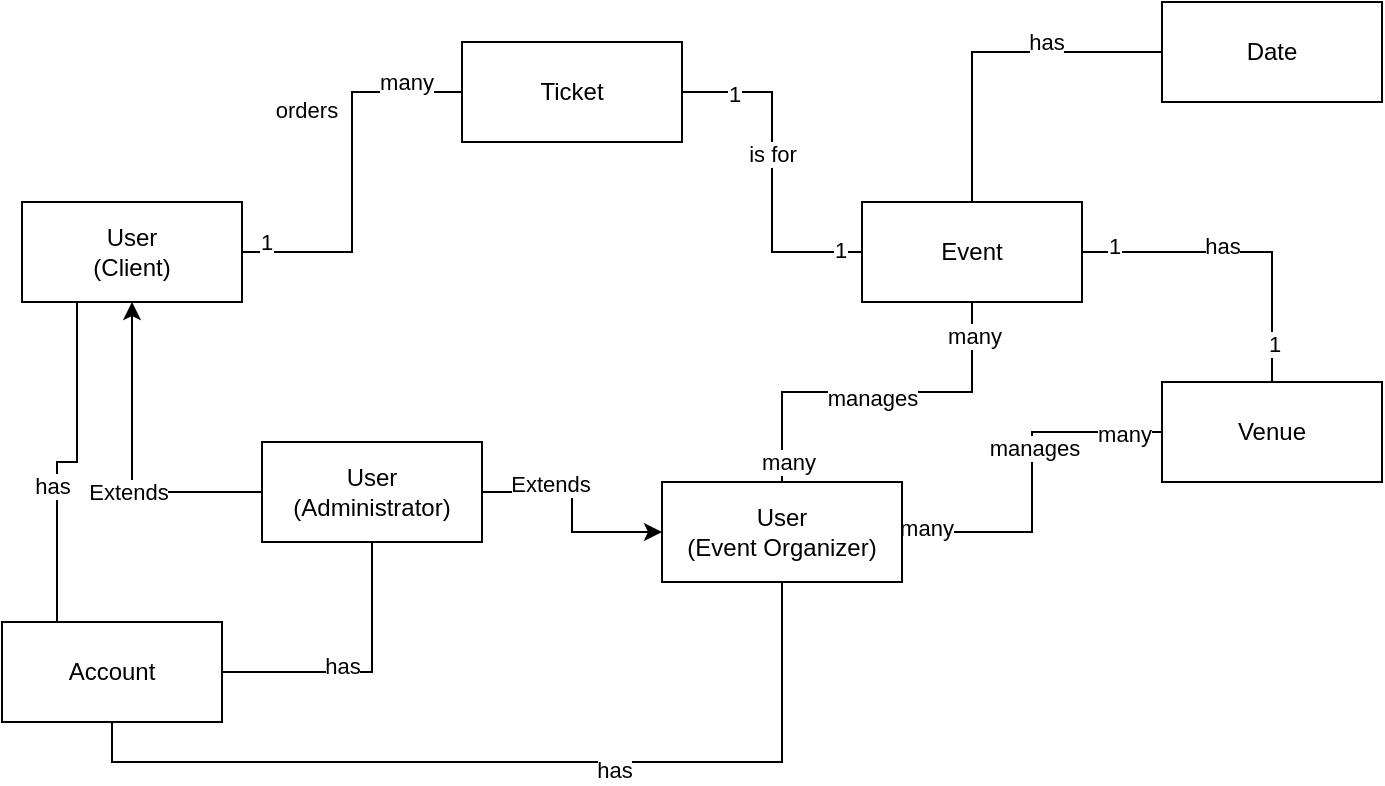 <mxfile version="24.0.4" type="device">
  <diagram name="Page-1" id="86QQj-8RbSnrJ6tLy4q_">
    <mxGraphModel dx="1050" dy="717" grid="1" gridSize="10" guides="1" tooltips="1" connect="1" arrows="1" fold="1" page="1" pageScale="1" pageWidth="850" pageHeight="1100" math="0" shadow="0">
      <root>
        <mxCell id="0" />
        <mxCell id="1" parent="0" />
        <mxCell id="Uep17dG8J3XjRNTFGQ3e-12" style="edgeStyle=orthogonalEdgeStyle;rounded=0;orthogonalLoop=1;jettySize=auto;html=1;exitX=1;exitY=0.5;exitDx=0;exitDy=0;entryX=0;entryY=0.5;entryDx=0;entryDy=0;" edge="1" parent="1" source="YIQpyCO1ragOjpF6VbHP-2" target="YIQpyCO1ragOjpF6VbHP-3">
          <mxGeometry relative="1" as="geometry" />
        </mxCell>
        <mxCell id="Uep17dG8J3XjRNTFGQ3e-13" value="Extends" style="edgeLabel;html=1;align=center;verticalAlign=middle;resizable=0;points=[];" vertex="1" connectable="0" parent="Uep17dG8J3XjRNTFGQ3e-12">
          <mxGeometry x="-0.382" y="4" relative="1" as="geometry">
            <mxPoint as="offset" />
          </mxGeometry>
        </mxCell>
        <mxCell id="YIQpyCO1ragOjpF6VbHP-2" value="User&lt;div&gt;(Administrator)&lt;/div&gt;" style="html=1;whiteSpace=wrap;" parent="1" vertex="1">
          <mxGeometry x="240" y="430" width="110" height="50" as="geometry" />
        </mxCell>
        <mxCell id="Uep17dG8J3XjRNTFGQ3e-14" style="edgeStyle=orthogonalEdgeStyle;rounded=0;orthogonalLoop=1;jettySize=auto;html=1;exitX=0.5;exitY=1;exitDx=0;exitDy=0;entryX=0.5;entryY=1;entryDx=0;entryDy=0;endArrow=none;endFill=0;" edge="1" parent="1" source="YIQpyCO1ragOjpF6VbHP-3" target="Uep17dG8J3XjRNTFGQ3e-3">
          <mxGeometry relative="1" as="geometry" />
        </mxCell>
        <mxCell id="Uep17dG8J3XjRNTFGQ3e-15" value="has" style="edgeLabel;html=1;align=center;verticalAlign=middle;resizable=0;points=[];" vertex="1" connectable="0" parent="Uep17dG8J3XjRNTFGQ3e-14">
          <mxGeometry x="-0.218" y="4" relative="1" as="geometry">
            <mxPoint as="offset" />
          </mxGeometry>
        </mxCell>
        <mxCell id="Uep17dG8J3XjRNTFGQ3e-21" style="edgeStyle=orthogonalEdgeStyle;rounded=0;orthogonalLoop=1;jettySize=auto;html=1;exitX=0.5;exitY=0;exitDx=0;exitDy=0;entryX=0.5;entryY=1;entryDx=0;entryDy=0;endArrow=none;endFill=0;" edge="1" parent="1" source="YIQpyCO1ragOjpF6VbHP-3" target="vZO_tcviTbN6Cdgc4Z3F-1">
          <mxGeometry relative="1" as="geometry" />
        </mxCell>
        <mxCell id="Uep17dG8J3XjRNTFGQ3e-36" value="manages" style="edgeLabel;html=1;align=center;verticalAlign=middle;resizable=0;points=[];" vertex="1" connectable="0" parent="Uep17dG8J3XjRNTFGQ3e-21">
          <mxGeometry x="-0.031" y="-3" relative="1" as="geometry">
            <mxPoint as="offset" />
          </mxGeometry>
        </mxCell>
        <mxCell id="Uep17dG8J3XjRNTFGQ3e-37" value="many" style="edgeLabel;html=1;align=center;verticalAlign=middle;resizable=0;points=[];" vertex="1" connectable="0" parent="Uep17dG8J3XjRNTFGQ3e-21">
          <mxGeometry x="-0.888" y="-3" relative="1" as="geometry">
            <mxPoint as="offset" />
          </mxGeometry>
        </mxCell>
        <mxCell id="Uep17dG8J3XjRNTFGQ3e-38" value="many" style="edgeLabel;html=1;align=center;verticalAlign=middle;resizable=0;points=[];" vertex="1" connectable="0" parent="Uep17dG8J3XjRNTFGQ3e-21">
          <mxGeometry x="0.823" y="-1" relative="1" as="geometry">
            <mxPoint as="offset" />
          </mxGeometry>
        </mxCell>
        <mxCell id="Uep17dG8J3XjRNTFGQ3e-22" style="edgeStyle=orthogonalEdgeStyle;rounded=0;orthogonalLoop=1;jettySize=auto;html=1;exitX=1;exitY=0.5;exitDx=0;exitDy=0;entryX=0;entryY=0.5;entryDx=0;entryDy=0;endArrow=none;endFill=0;" edge="1" parent="1" source="YIQpyCO1ragOjpF6VbHP-3" target="Uep17dG8J3XjRNTFGQ3e-1">
          <mxGeometry relative="1" as="geometry" />
        </mxCell>
        <mxCell id="Uep17dG8J3XjRNTFGQ3e-39" value="many" style="edgeLabel;html=1;align=center;verticalAlign=middle;resizable=0;points=[];" vertex="1" connectable="0" parent="Uep17dG8J3XjRNTFGQ3e-22">
          <mxGeometry x="-0.865" y="2" relative="1" as="geometry">
            <mxPoint as="offset" />
          </mxGeometry>
        </mxCell>
        <mxCell id="Uep17dG8J3XjRNTFGQ3e-40" value="manages" style="edgeLabel;html=1;align=center;verticalAlign=middle;resizable=0;points=[];" vertex="1" connectable="0" parent="Uep17dG8J3XjRNTFGQ3e-22">
          <mxGeometry x="0.189" y="-1" relative="1" as="geometry">
            <mxPoint as="offset" />
          </mxGeometry>
        </mxCell>
        <mxCell id="Uep17dG8J3XjRNTFGQ3e-41" value="many" style="edgeLabel;html=1;align=center;verticalAlign=middle;resizable=0;points=[];" vertex="1" connectable="0" parent="Uep17dG8J3XjRNTFGQ3e-22">
          <mxGeometry x="0.783" y="-1" relative="1" as="geometry">
            <mxPoint as="offset" />
          </mxGeometry>
        </mxCell>
        <mxCell id="YIQpyCO1ragOjpF6VbHP-3" value="User&lt;div&gt;(Event Organizer)&lt;/div&gt;" style="html=1;whiteSpace=wrap;" parent="1" vertex="1">
          <mxGeometry x="440" y="450" width="120" height="50" as="geometry" />
        </mxCell>
        <mxCell id="Uep17dG8J3XjRNTFGQ3e-10" style="edgeStyle=orthogonalEdgeStyle;rounded=0;orthogonalLoop=1;jettySize=auto;html=1;exitX=0.25;exitY=1;exitDx=0;exitDy=0;entryX=0.25;entryY=0;entryDx=0;entryDy=0;endArrow=none;endFill=0;" edge="1" parent="1" source="YIQpyCO1ragOjpF6VbHP-4" target="Uep17dG8J3XjRNTFGQ3e-3">
          <mxGeometry relative="1" as="geometry" />
        </mxCell>
        <mxCell id="Uep17dG8J3XjRNTFGQ3e-11" value="has" style="edgeLabel;html=1;align=center;verticalAlign=middle;resizable=0;points=[];" vertex="1" connectable="0" parent="Uep17dG8J3XjRNTFGQ3e-10">
          <mxGeometry x="0.198" y="-3" relative="1" as="geometry">
            <mxPoint as="offset" />
          </mxGeometry>
        </mxCell>
        <mxCell id="Uep17dG8J3XjRNTFGQ3e-16" style="edgeStyle=orthogonalEdgeStyle;rounded=0;orthogonalLoop=1;jettySize=auto;html=1;exitX=1;exitY=0.5;exitDx=0;exitDy=0;entryX=0;entryY=0.5;entryDx=0;entryDy=0;endArrow=none;endFill=0;" edge="1" parent="1" source="YIQpyCO1ragOjpF6VbHP-4" target="vZO_tcviTbN6Cdgc4Z3F-2">
          <mxGeometry relative="1" as="geometry" />
        </mxCell>
        <mxCell id="Uep17dG8J3XjRNTFGQ3e-17" value="orders" style="edgeLabel;html=1;align=center;verticalAlign=middle;resizable=0;points=[];" vertex="1" connectable="0" parent="Uep17dG8J3XjRNTFGQ3e-16">
          <mxGeometry x="0.286" y="-4" relative="1" as="geometry">
            <mxPoint x="-27" y="-4" as="offset" />
          </mxGeometry>
        </mxCell>
        <mxCell id="Uep17dG8J3XjRNTFGQ3e-18" value="1" style="edgeLabel;html=1;align=center;verticalAlign=middle;resizable=0;points=[];" vertex="1" connectable="0" parent="Uep17dG8J3XjRNTFGQ3e-16">
          <mxGeometry x="-0.874" y="5" relative="1" as="geometry">
            <mxPoint as="offset" />
          </mxGeometry>
        </mxCell>
        <mxCell id="Uep17dG8J3XjRNTFGQ3e-19" value="many" style="edgeLabel;html=1;align=center;verticalAlign=middle;resizable=0;points=[];" vertex="1" connectable="0" parent="Uep17dG8J3XjRNTFGQ3e-16">
          <mxGeometry x="0.827" y="1" relative="1" as="geometry">
            <mxPoint x="-12" y="-4" as="offset" />
          </mxGeometry>
        </mxCell>
        <mxCell id="YIQpyCO1ragOjpF6VbHP-4" value="User&lt;div&gt;(Client)&lt;/div&gt;" style="html=1;whiteSpace=wrap;" parent="1" vertex="1">
          <mxGeometry x="120" y="310" width="110" height="50" as="geometry" />
        </mxCell>
        <mxCell id="Uep17dG8J3XjRNTFGQ3e-23" style="edgeStyle=orthogonalEdgeStyle;rounded=0;orthogonalLoop=1;jettySize=auto;html=1;exitX=0.5;exitY=0;exitDx=0;exitDy=0;entryX=0;entryY=0.5;entryDx=0;entryDy=0;endArrow=none;endFill=0;" edge="1" parent="1" source="vZO_tcviTbN6Cdgc4Z3F-1" target="vZO_tcviTbN6Cdgc4Z3F-3">
          <mxGeometry relative="1" as="geometry" />
        </mxCell>
        <mxCell id="Uep17dG8J3XjRNTFGQ3e-24" value="has" style="edgeLabel;html=1;align=center;verticalAlign=middle;resizable=0;points=[];" vertex="1" connectable="0" parent="Uep17dG8J3XjRNTFGQ3e-23">
          <mxGeometry x="0.31" y="5" relative="1" as="geometry">
            <mxPoint as="offset" />
          </mxGeometry>
        </mxCell>
        <mxCell id="Uep17dG8J3XjRNTFGQ3e-25" style="edgeStyle=orthogonalEdgeStyle;rounded=0;orthogonalLoop=1;jettySize=auto;html=1;exitX=1;exitY=0.5;exitDx=0;exitDy=0;entryX=0.5;entryY=0;entryDx=0;entryDy=0;endArrow=none;endFill=0;" edge="1" parent="1" source="vZO_tcviTbN6Cdgc4Z3F-1" target="Uep17dG8J3XjRNTFGQ3e-1">
          <mxGeometry relative="1" as="geometry" />
        </mxCell>
        <mxCell id="Uep17dG8J3XjRNTFGQ3e-26" value="has" style="edgeLabel;html=1;align=center;verticalAlign=middle;resizable=0;points=[];" vertex="1" connectable="0" parent="Uep17dG8J3XjRNTFGQ3e-25">
          <mxGeometry x="-0.129" y="3" relative="1" as="geometry">
            <mxPoint as="offset" />
          </mxGeometry>
        </mxCell>
        <mxCell id="Uep17dG8J3XjRNTFGQ3e-27" value="1" style="edgeLabel;html=1;align=center;verticalAlign=middle;resizable=0;points=[];" vertex="1" connectable="0" parent="Uep17dG8J3XjRNTFGQ3e-25">
          <mxGeometry x="-0.806" y="3" relative="1" as="geometry">
            <mxPoint as="offset" />
          </mxGeometry>
        </mxCell>
        <mxCell id="Uep17dG8J3XjRNTFGQ3e-28" value="1" style="edgeLabel;html=1;align=center;verticalAlign=middle;resizable=0;points=[];" vertex="1" connectable="0" parent="Uep17dG8J3XjRNTFGQ3e-25">
          <mxGeometry x="0.756" y="1" relative="1" as="geometry">
            <mxPoint as="offset" />
          </mxGeometry>
        </mxCell>
        <mxCell id="vZO_tcviTbN6Cdgc4Z3F-1" value="Event" style="html=1;whiteSpace=wrap;" parent="1" vertex="1">
          <mxGeometry x="540" y="310" width="110" height="50" as="geometry" />
        </mxCell>
        <mxCell id="Uep17dG8J3XjRNTFGQ3e-20" style="edgeStyle=orthogonalEdgeStyle;rounded=0;orthogonalLoop=1;jettySize=auto;html=1;exitX=1;exitY=0.5;exitDx=0;exitDy=0;entryX=0;entryY=0.5;entryDx=0;entryDy=0;endArrow=none;endFill=0;" edge="1" parent="1" source="vZO_tcviTbN6Cdgc4Z3F-2" target="vZO_tcviTbN6Cdgc4Z3F-1">
          <mxGeometry relative="1" as="geometry" />
        </mxCell>
        <mxCell id="Uep17dG8J3XjRNTFGQ3e-29" value="is for" style="edgeLabel;html=1;align=center;verticalAlign=middle;resizable=0;points=[];" vertex="1" connectable="0" parent="Uep17dG8J3XjRNTFGQ3e-20">
          <mxGeometry x="-0.113" relative="1" as="geometry">
            <mxPoint as="offset" />
          </mxGeometry>
        </mxCell>
        <mxCell id="Uep17dG8J3XjRNTFGQ3e-30" value="1" style="edgeLabel;html=1;align=center;verticalAlign=middle;resizable=0;points=[];" vertex="1" connectable="0" parent="Uep17dG8J3XjRNTFGQ3e-20">
          <mxGeometry x="-0.696" y="-1" relative="1" as="geometry">
            <mxPoint as="offset" />
          </mxGeometry>
        </mxCell>
        <mxCell id="Uep17dG8J3XjRNTFGQ3e-34" value="1" style="edgeLabel;html=1;align=center;verticalAlign=middle;resizable=0;points=[];" vertex="1" connectable="0" parent="Uep17dG8J3XjRNTFGQ3e-20">
          <mxGeometry x="0.869" y="1" relative="1" as="geometry">
            <mxPoint as="offset" />
          </mxGeometry>
        </mxCell>
        <mxCell id="vZO_tcviTbN6Cdgc4Z3F-2" value="Ticket" style="html=1;whiteSpace=wrap;" parent="1" vertex="1">
          <mxGeometry x="340" y="230" width="110" height="50" as="geometry" />
        </mxCell>
        <mxCell id="vZO_tcviTbN6Cdgc4Z3F-3" value="Date" style="html=1;whiteSpace=wrap;" parent="1" vertex="1">
          <mxGeometry x="690" y="210" width="110" height="50" as="geometry" />
        </mxCell>
        <mxCell id="Uep17dG8J3XjRNTFGQ3e-1" value="Venue" style="html=1;whiteSpace=wrap;" vertex="1" parent="1">
          <mxGeometry x="690" y="400" width="110" height="50" as="geometry" />
        </mxCell>
        <mxCell id="Uep17dG8J3XjRNTFGQ3e-4" style="edgeStyle=orthogonalEdgeStyle;rounded=0;orthogonalLoop=1;jettySize=auto;html=1;exitX=0;exitY=0.5;exitDx=0;exitDy=0;entryX=0.5;entryY=1;entryDx=0;entryDy=0;" edge="1" parent="1" source="YIQpyCO1ragOjpF6VbHP-2" target="YIQpyCO1ragOjpF6VbHP-4">
          <mxGeometry relative="1" as="geometry" />
        </mxCell>
        <mxCell id="Uep17dG8J3XjRNTFGQ3e-6" value="Extends" style="edgeLabel;html=1;align=center;verticalAlign=middle;resizable=0;points=[];" vertex="1" connectable="0" parent="Uep17dG8J3XjRNTFGQ3e-4">
          <mxGeometry x="-0.186" y="2" relative="1" as="geometry">
            <mxPoint as="offset" />
          </mxGeometry>
        </mxCell>
        <mxCell id="Uep17dG8J3XjRNTFGQ3e-5" style="edgeStyle=orthogonalEdgeStyle;rounded=0;orthogonalLoop=1;jettySize=auto;html=1;exitX=1;exitY=0.5;exitDx=0;exitDy=0;entryX=0.5;entryY=1;entryDx=0;entryDy=0;endArrow=none;endFill=0;" edge="1" parent="1" source="Uep17dG8J3XjRNTFGQ3e-3" target="YIQpyCO1ragOjpF6VbHP-2">
          <mxGeometry relative="1" as="geometry" />
        </mxCell>
        <mxCell id="Uep17dG8J3XjRNTFGQ3e-7" value="has" style="edgeLabel;html=1;align=center;verticalAlign=middle;resizable=0;points=[];" vertex="1" connectable="0" parent="Uep17dG8J3XjRNTFGQ3e-5">
          <mxGeometry x="-0.143" y="3" relative="1" as="geometry">
            <mxPoint as="offset" />
          </mxGeometry>
        </mxCell>
        <mxCell id="Uep17dG8J3XjRNTFGQ3e-3" value="Account" style="html=1;whiteSpace=wrap;" vertex="1" parent="1">
          <mxGeometry x="110" y="520" width="110" height="50" as="geometry" />
        </mxCell>
      </root>
    </mxGraphModel>
  </diagram>
</mxfile>
